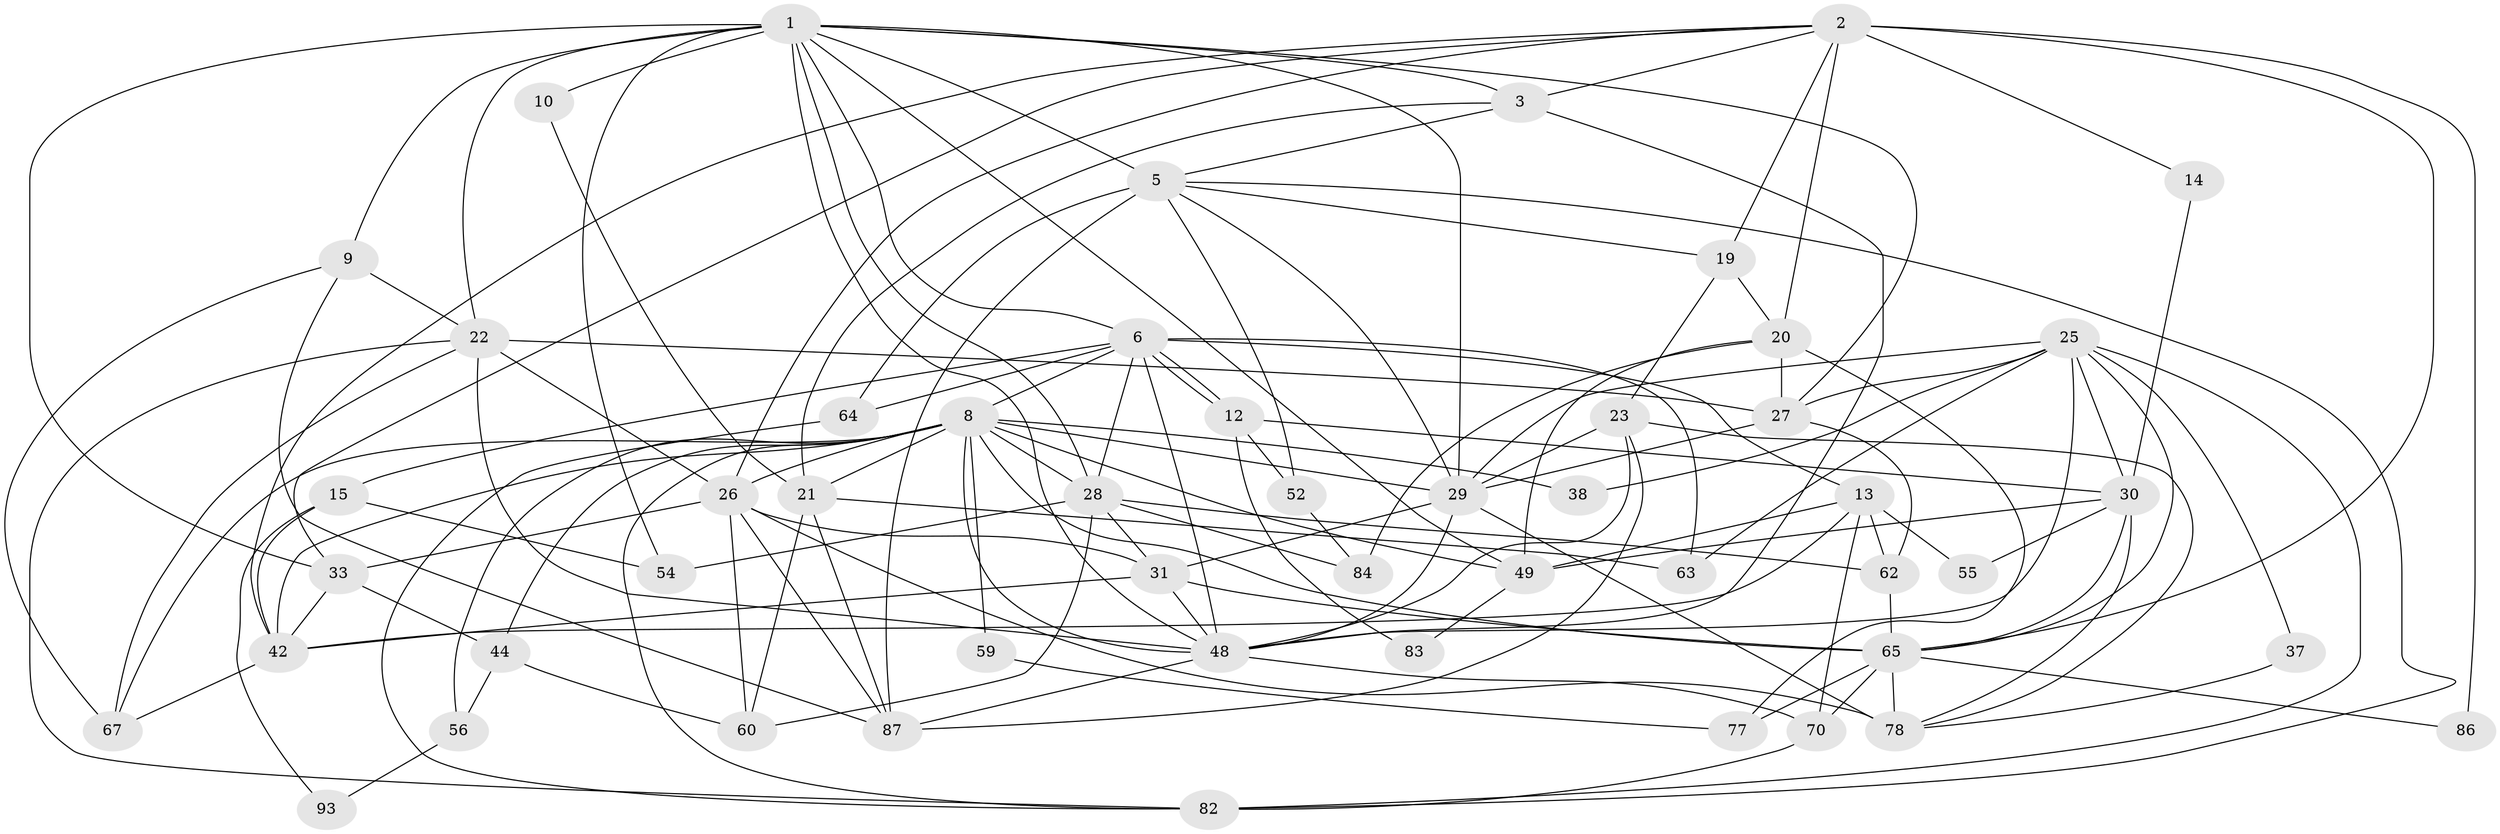 // original degree distribution, {3: 0.19607843137254902, 4: 0.30392156862745096, 5: 0.14705882352941177, 6: 0.12745098039215685, 7: 0.049019607843137254, 2: 0.17647058823529413}
// Generated by graph-tools (version 1.1) at 2025/15/03/09/25 04:15:06]
// undirected, 51 vertices, 138 edges
graph export_dot {
graph [start="1"]
  node [color=gray90,style=filled];
  1 [super="+4+35"];
  2 [super="+7+17+11"];
  3 [super="+81"];
  5 [super="+16+101"];
  6 [super="+66"];
  8 [super="+40+24"];
  9 [super="+18"];
  10;
  12;
  13 [super="+50"];
  14;
  15 [super="+51"];
  19;
  20 [super="+68"];
  21 [super="+47"];
  22 [super="+45"];
  23 [super="+43"];
  25 [super="+32+74+58"];
  26 [super="+73"];
  27 [super="+99+39"];
  28 [super="+98"];
  29 [super="+46+92"];
  30 [super="+79"];
  31 [super="+34"];
  33;
  37;
  38;
  42 [super="+61"];
  44;
  48 [super="+53+72"];
  49 [super="+90"];
  52;
  54;
  55;
  56;
  59;
  60;
  62;
  63;
  64;
  65 [super="+80"];
  67;
  70;
  77;
  78 [super="+89+96"];
  82 [super="+97+100"];
  83;
  84;
  86;
  87 [super="+91"];
  93;
  1 -- 5 [weight=2];
  1 -- 22;
  1 -- 29 [weight=2];
  1 -- 3;
  1 -- 9;
  1 -- 33;
  1 -- 6;
  1 -- 10;
  1 -- 49;
  1 -- 54;
  1 -- 27;
  1 -- 28;
  1 -- 48 [weight=2];
  2 -- 33;
  2 -- 26;
  2 -- 14;
  2 -- 42;
  2 -- 20;
  2 -- 19;
  2 -- 86;
  2 -- 65;
  2 -- 3;
  3 -- 21 [weight=2];
  3 -- 5;
  3 -- 48;
  5 -- 52;
  5 -- 64;
  5 -- 87 [weight=2];
  5 -- 19;
  5 -- 82;
  5 -- 29;
  6 -- 12;
  6 -- 12;
  6 -- 63;
  6 -- 48;
  6 -- 64;
  6 -- 28;
  6 -- 13;
  6 -- 15;
  6 -- 8;
  8 -- 44;
  8 -- 48;
  8 -- 56;
  8 -- 82;
  8 -- 26 [weight=2];
  8 -- 49;
  8 -- 28;
  8 -- 65;
  8 -- 67;
  8 -- 38;
  8 -- 42 [weight=3];
  8 -- 21;
  8 -- 59;
  8 -- 29;
  9 -- 87;
  9 -- 67;
  9 -- 22;
  10 -- 21;
  12 -- 30;
  12 -- 52;
  12 -- 83;
  13 -- 42;
  13 -- 55;
  13 -- 70;
  13 -- 62;
  13 -- 49;
  14 -- 30;
  15 -- 42;
  15 -- 93;
  15 -- 54;
  19 -- 23;
  19 -- 20;
  20 -- 27 [weight=2];
  20 -- 77;
  20 -- 49;
  20 -- 84;
  21 -- 60;
  21 -- 63;
  21 -- 87;
  22 -- 48;
  22 -- 67;
  22 -- 26;
  22 -- 82;
  22 -- 27;
  23 -- 87;
  23 -- 78;
  23 -- 48;
  23 -- 29;
  25 -- 65;
  25 -- 29;
  25 -- 30;
  25 -- 63;
  25 -- 82;
  25 -- 37;
  25 -- 38;
  25 -- 48 [weight=2];
  25 -- 27 [weight=2];
  26 -- 78 [weight=2];
  26 -- 33;
  26 -- 60;
  26 -- 31;
  26 -- 87;
  27 -- 62;
  27 -- 29 [weight=2];
  28 -- 60;
  28 -- 84;
  28 -- 31;
  28 -- 54;
  28 -- 62;
  29 -- 78;
  29 -- 31;
  29 -- 48;
  30 -- 55;
  30 -- 65;
  30 -- 78;
  30 -- 49;
  31 -- 65;
  31 -- 42;
  31 -- 48;
  33 -- 44;
  33 -- 42;
  37 -- 78;
  42 -- 67;
  44 -- 60;
  44 -- 56;
  48 -- 87;
  48 -- 70;
  49 -- 83;
  52 -- 84;
  56 -- 93;
  59 -- 77;
  62 -- 65;
  64 -- 82;
  65 -- 86;
  65 -- 70;
  65 -- 77;
  65 -- 78;
  70 -- 82;
}
